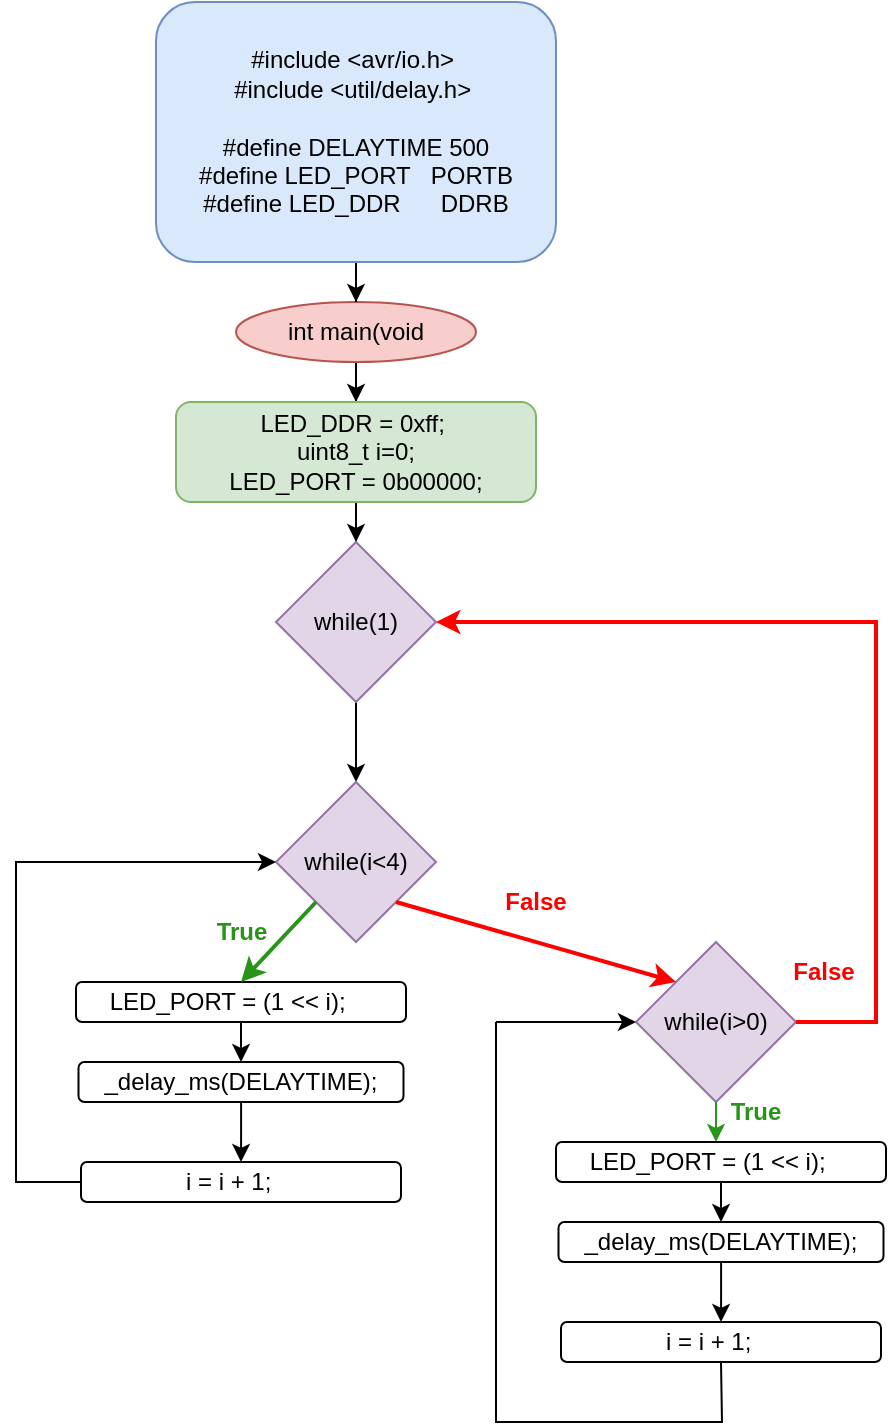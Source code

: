<mxfile version="20.8.23" type="github">
  <diagram name="Page-1" id="bWgXgBYlwSY5JSvg21g4">
    <mxGraphModel dx="1438" dy="4101" grid="1" gridSize="10" guides="1" tooltips="1" connect="1" arrows="1" fold="1" page="1" pageScale="1" pageWidth="2339" pageHeight="3300" math="0" shadow="0">
      <root>
        <mxCell id="0" />
        <mxCell id="1" parent="0" />
        <mxCell id="-QxKmZNHYq7P5biBb9w3-6" value="" style="edgeStyle=orthogonalEdgeStyle;rounded=0;orthogonalLoop=1;jettySize=auto;html=1;" edge="1" parent="1" source="-QxKmZNHYq7P5biBb9w3-1" target="-QxKmZNHYq7P5biBb9w3-5">
          <mxGeometry relative="1" as="geometry" />
        </mxCell>
        <mxCell id="-QxKmZNHYq7P5biBb9w3-1" value="int main(void" style="ellipse;whiteSpace=wrap;html=1;fillColor=#f8cecc;strokeColor=#b85450;" vertex="1" parent="1">
          <mxGeometry x="480" y="140" width="120" height="30" as="geometry" />
        </mxCell>
        <mxCell id="-QxKmZNHYq7P5biBb9w3-3" value="" style="edgeStyle=orthogonalEdgeStyle;rounded=0;orthogonalLoop=1;jettySize=auto;html=1;" edge="1" parent="1" source="-QxKmZNHYq7P5biBb9w3-2" target="-QxKmZNHYq7P5biBb9w3-1">
          <mxGeometry relative="1" as="geometry" />
        </mxCell>
        <mxCell id="-QxKmZNHYq7P5biBb9w3-2" value="&lt;div&gt;#include &amp;lt;avr/io.h&amp;gt;&amp;nbsp;&lt;/div&gt;&lt;div&gt;#include &amp;lt;util/delay.h&amp;gt;&amp;nbsp;&lt;/div&gt;&lt;div&gt;&lt;br&gt;&lt;/div&gt;&lt;div&gt;#define DELAYTIME 500&lt;/div&gt;&lt;div&gt;#define LED_PORT&amp;nbsp; &amp;nbsp;PORTB&lt;/div&gt;&lt;div&gt;#define LED_DDR&amp;nbsp; &amp;nbsp; &amp;nbsp; DDRB&lt;/div&gt;" style="rounded=1;whiteSpace=wrap;html=1;fillColor=#dae8fc;strokeColor=#6c8ebf;" vertex="1" parent="1">
          <mxGeometry x="440" y="-10" width="200" height="130" as="geometry" />
        </mxCell>
        <mxCell id="-QxKmZNHYq7P5biBb9w3-10" value="" style="edgeStyle=orthogonalEdgeStyle;rounded=0;orthogonalLoop=1;jettySize=auto;html=1;" edge="1" parent="1" source="-QxKmZNHYq7P5biBb9w3-5" target="-QxKmZNHYq7P5biBb9w3-7">
          <mxGeometry relative="1" as="geometry" />
        </mxCell>
        <mxCell id="-QxKmZNHYq7P5biBb9w3-5" value="LED_DDR = 0xff;&amp;nbsp;&lt;br&gt;uint8_t i=0;&lt;br&gt;&lt;div&gt;LED_PORT = 0b00000;&lt;/div&gt;" style="rounded=1;whiteSpace=wrap;html=1;fillColor=#d5e8d4;strokeColor=#82b366;" vertex="1" parent="1">
          <mxGeometry x="450" y="190" width="180" height="50" as="geometry" />
        </mxCell>
        <mxCell id="-QxKmZNHYq7P5biBb9w3-31" value="" style="edgeStyle=orthogonalEdgeStyle;rounded=0;orthogonalLoop=1;jettySize=auto;html=1;fontColor=#000000;" edge="1" parent="1" source="-QxKmZNHYq7P5biBb9w3-7" target="-QxKmZNHYq7P5biBb9w3-8">
          <mxGeometry relative="1" as="geometry" />
        </mxCell>
        <mxCell id="-QxKmZNHYq7P5biBb9w3-7" value="while(1)" style="rhombus;whiteSpace=wrap;html=1;fillColor=#e1d5e7;strokeColor=#9673a6;" vertex="1" parent="1">
          <mxGeometry x="500" y="260" width="80" height="80" as="geometry" />
        </mxCell>
        <mxCell id="-QxKmZNHYq7P5biBb9w3-8" value="while(i&amp;lt;4)" style="rhombus;whiteSpace=wrap;html=1;fillColor=#e1d5e7;strokeColor=#9673a6;" vertex="1" parent="1">
          <mxGeometry x="500" y="380" width="80" height="80" as="geometry" />
        </mxCell>
        <mxCell id="-QxKmZNHYq7P5biBb9w3-13" value="True" style="text;html=1;strokeColor=none;fillColor=none;align=center;verticalAlign=middle;whiteSpace=wrap;rounded=0;fontStyle=1;fontColor=#289419;" vertex="1" parent="1">
          <mxGeometry x="452.5" y="440" width="60" height="30" as="geometry" />
        </mxCell>
        <mxCell id="-QxKmZNHYq7P5biBb9w3-20" value="" style="edgeStyle=orthogonalEdgeStyle;rounded=0;orthogonalLoop=1;jettySize=auto;html=1;fontColor=#000000;" edge="1" parent="1" source="-QxKmZNHYq7P5biBb9w3-14" target="-QxKmZNHYq7P5biBb9w3-15">
          <mxGeometry relative="1" as="geometry" />
        </mxCell>
        <mxCell id="-QxKmZNHYq7P5biBb9w3-14" value="&lt;div&gt;&lt;font color=&quot;#000000&quot;&gt;LED_PORT = (1 &amp;lt;&amp;lt; i);&lt;/font&gt;&lt;span style=&quot;background-color: initial; color: rgb(0, 0, 0);&quot;&gt;&amp;nbsp; &amp;nbsp;&amp;nbsp;&lt;/span&gt;&lt;/div&gt;" style="rounded=1;whiteSpace=wrap;html=1;fontColor=#289419;" vertex="1" parent="1">
          <mxGeometry x="400" y="480" width="165" height="20" as="geometry" />
        </mxCell>
        <mxCell id="-QxKmZNHYq7P5biBb9w3-21" value="" style="edgeStyle=orthogonalEdgeStyle;rounded=0;orthogonalLoop=1;jettySize=auto;html=1;fontColor=#000000;" edge="1" parent="1" source="-QxKmZNHYq7P5biBb9w3-15" target="-QxKmZNHYq7P5biBb9w3-16">
          <mxGeometry relative="1" as="geometry" />
        </mxCell>
        <mxCell id="-QxKmZNHYq7P5biBb9w3-15" value="&lt;div style=&quot;border-color: var(--border-color); color: rgb(40, 148, 25);&quot;&gt;&lt;font style=&quot;border-color: var(--border-color);&quot; color=&quot;#000000&quot;&gt;_delay_ms(DELAYTIME);&lt;/font&gt;&lt;/div&gt;" style="rounded=1;whiteSpace=wrap;html=1;fontColor=#000000;" vertex="1" parent="1">
          <mxGeometry x="401.25" y="520" width="162.5" height="20" as="geometry" />
        </mxCell>
        <mxCell id="-QxKmZNHYq7P5biBb9w3-40" style="edgeStyle=orthogonalEdgeStyle;rounded=0;orthogonalLoop=1;jettySize=auto;html=1;entryX=0;entryY=0.5;entryDx=0;entryDy=0;fontColor=#000000;" edge="1" parent="1" source="-QxKmZNHYq7P5biBb9w3-16" target="-QxKmZNHYq7P5biBb9w3-8">
          <mxGeometry relative="1" as="geometry">
            <Array as="points">
              <mxPoint x="370" y="580" />
              <mxPoint x="370" y="420" />
            </Array>
          </mxGeometry>
        </mxCell>
        <mxCell id="-QxKmZNHYq7P5biBb9w3-16" value="&lt;div&gt;&lt;span style=&quot;background-color: initial; color: rgb(0, 0, 0);&quot;&gt;i = i + 1;&amp;nbsp; &amp;nbsp;&amp;nbsp;&lt;/span&gt;&lt;br&gt;&lt;/div&gt;" style="rounded=1;whiteSpace=wrap;html=1;fontColor=#289419;" vertex="1" parent="1">
          <mxGeometry x="402.5" y="570" width="160" height="20" as="geometry" />
        </mxCell>
        <mxCell id="-QxKmZNHYq7P5biBb9w3-33" value="" style="endArrow=classic;html=1;rounded=0;fontColor=#000000;entryX=0.5;entryY=0;entryDx=0;entryDy=0;strokeColor=#289419;strokeWidth=2;" edge="1" parent="1" target="-QxKmZNHYq7P5biBb9w3-14">
          <mxGeometry width="50" height="50" relative="1" as="geometry">
            <mxPoint x="520" y="440" as="sourcePoint" />
            <mxPoint x="570" y="390" as="targetPoint" />
          </mxGeometry>
        </mxCell>
        <mxCell id="-QxKmZNHYq7P5biBb9w3-43" value="while(i&amp;gt;0)" style="rhombus;whiteSpace=wrap;html=1;fillColor=#e1d5e7;strokeColor=#9673a6;" vertex="1" parent="1">
          <mxGeometry x="680" y="460" width="80" height="80" as="geometry" />
        </mxCell>
        <mxCell id="-QxKmZNHYq7P5biBb9w3-44" value="" style="endArrow=classic;html=1;rounded=0;strokeColor=#ff0000;fontColor=none;entryX=0;entryY=0;entryDx=0;entryDy=0;strokeWidth=2;" edge="1" parent="1" target="-QxKmZNHYq7P5biBb9w3-43">
          <mxGeometry width="50" height="50" relative="1" as="geometry">
            <mxPoint x="560" y="440" as="sourcePoint" />
            <mxPoint x="610" y="390" as="targetPoint" />
          </mxGeometry>
        </mxCell>
        <mxCell id="-QxKmZNHYq7P5biBb9w3-45" value="False" style="text;html=1;strokeColor=none;fillColor=none;align=center;verticalAlign=middle;whiteSpace=wrap;rounded=0;fontStyle=1;fontColor=#ff0000;" vertex="1" parent="1">
          <mxGeometry x="600" y="425" width="60" height="30" as="geometry" />
        </mxCell>
        <mxCell id="-QxKmZNHYq7P5biBb9w3-46" value="" style="endArrow=classic;html=1;rounded=0;fontColor=#000000;strokeColor=#289419;" edge="1" parent="1">
          <mxGeometry width="50" height="50" relative="1" as="geometry">
            <mxPoint x="720" y="540" as="sourcePoint" />
            <mxPoint x="720" y="560" as="targetPoint" />
          </mxGeometry>
        </mxCell>
        <mxCell id="-QxKmZNHYq7P5biBb9w3-47" value="True" style="text;html=1;strokeColor=none;fillColor=none;align=center;verticalAlign=middle;whiteSpace=wrap;rounded=0;fontStyle=1;fontColor=#289419;" vertex="1" parent="1">
          <mxGeometry x="710" y="530" width="60" height="30" as="geometry" />
        </mxCell>
        <mxCell id="-QxKmZNHYq7P5biBb9w3-54" value="" style="edgeStyle=orthogonalEdgeStyle;rounded=0;orthogonalLoop=1;jettySize=auto;html=1;fontColor=#000000;" edge="1" parent="1" source="-QxKmZNHYq7P5biBb9w3-55" target="-QxKmZNHYq7P5biBb9w3-57">
          <mxGeometry relative="1" as="geometry" />
        </mxCell>
        <mxCell id="-QxKmZNHYq7P5biBb9w3-55" value="&lt;div&gt;&lt;font color=&quot;#000000&quot;&gt;LED_PORT = (1 &amp;lt;&amp;lt; i);&lt;/font&gt;&lt;span style=&quot;background-color: initial; color: rgb(0, 0, 0);&quot;&gt;&amp;nbsp; &amp;nbsp;&amp;nbsp;&lt;/span&gt;&lt;/div&gt;" style="rounded=1;whiteSpace=wrap;html=1;fontColor=#289419;" vertex="1" parent="1">
          <mxGeometry x="640" y="560" width="165" height="20" as="geometry" />
        </mxCell>
        <mxCell id="-QxKmZNHYq7P5biBb9w3-56" value="" style="edgeStyle=orthogonalEdgeStyle;rounded=0;orthogonalLoop=1;jettySize=auto;html=1;fontColor=#000000;" edge="1" parent="1" source="-QxKmZNHYq7P5biBb9w3-57" target="-QxKmZNHYq7P5biBb9w3-58">
          <mxGeometry relative="1" as="geometry" />
        </mxCell>
        <mxCell id="-QxKmZNHYq7P5biBb9w3-57" value="&lt;div style=&quot;border-color: var(--border-color); color: rgb(40, 148, 25);&quot;&gt;&lt;font style=&quot;border-color: var(--border-color);&quot; color=&quot;#000000&quot;&gt;_delay_ms(DELAYTIME);&lt;/font&gt;&lt;/div&gt;" style="rounded=1;whiteSpace=wrap;html=1;fontColor=#000000;" vertex="1" parent="1">
          <mxGeometry x="641.25" y="600" width="162.5" height="20" as="geometry" />
        </mxCell>
        <mxCell id="-QxKmZNHYq7P5biBb9w3-58" value="&lt;div&gt;&lt;span style=&quot;background-color: initial; color: rgb(0, 0, 0);&quot;&gt;i = i + 1;&amp;nbsp; &amp;nbsp;&amp;nbsp;&lt;/span&gt;&lt;br&gt;&lt;/div&gt;" style="rounded=1;whiteSpace=wrap;html=1;fontColor=#289419;" vertex="1" parent="1">
          <mxGeometry x="642.5" y="650" width="160" height="20" as="geometry" />
        </mxCell>
        <mxCell id="-QxKmZNHYq7P5biBb9w3-63" value="" style="endArrow=none;html=1;rounded=0;strokeColor=#000000;strokeWidth=1;fontColor=#000000;entryX=0.5;entryY=1;entryDx=0;entryDy=0;" edge="1" parent="1" target="-QxKmZNHYq7P5biBb9w3-58">
          <mxGeometry width="50" height="50" relative="1" as="geometry">
            <mxPoint x="610" y="500" as="sourcePoint" />
            <mxPoint x="520" y="590" as="targetPoint" />
            <Array as="points">
              <mxPoint x="610" y="700" />
              <mxPoint x="723" y="700" />
            </Array>
          </mxGeometry>
        </mxCell>
        <mxCell id="-QxKmZNHYq7P5biBb9w3-65" value="" style="endArrow=classic;html=1;rounded=0;strokeColor=#000000;strokeWidth=1;fontColor=#000000;" edge="1" parent="1" target="-QxKmZNHYq7P5biBb9w3-43">
          <mxGeometry width="50" height="50" relative="1" as="geometry">
            <mxPoint x="610" y="500" as="sourcePoint" />
            <mxPoint x="670" y="510" as="targetPoint" />
            <Array as="points">
              <mxPoint x="640" y="500" />
            </Array>
          </mxGeometry>
        </mxCell>
        <mxCell id="-QxKmZNHYq7P5biBb9w3-66" value="" style="endArrow=classic;html=1;rounded=0;strokeColor=#ff0000;strokeWidth=2;fontColor=#000000;entryX=1;entryY=0.5;entryDx=0;entryDy=0;" edge="1" parent="1" target="-QxKmZNHYq7P5biBb9w3-7">
          <mxGeometry width="50" height="50" relative="1" as="geometry">
            <mxPoint x="760" y="500" as="sourcePoint" />
            <mxPoint x="720" y="410" as="targetPoint" />
            <Array as="points">
              <mxPoint x="800" y="500" />
              <mxPoint x="800" y="300" />
            </Array>
          </mxGeometry>
        </mxCell>
        <mxCell id="-QxKmZNHYq7P5biBb9w3-68" value="False" style="text;html=1;strokeColor=none;fillColor=none;align=center;verticalAlign=middle;whiteSpace=wrap;rounded=0;fontStyle=1;fontColor=#ff0000;" vertex="1" parent="1">
          <mxGeometry x="743.75" y="460" width="60" height="30" as="geometry" />
        </mxCell>
      </root>
    </mxGraphModel>
  </diagram>
</mxfile>
